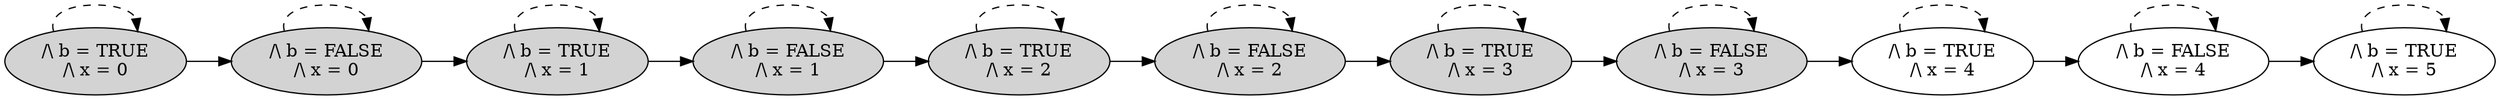 strict digraph DiskGraph {
rankdir=LR;
609737673425276830 [style = filled] [label="/\\ b = FALSE
/\\ x = 0"]
6816998822487979083 [style = filled] [label="/\\ b = TRUE
/\\ x = 0"]
3365478001808954030 [style = filled] [label="/\\ b = FALSE
/\\ x = 1"]
8671809759910816123 [style = filled] [label="/\\ b = TRUE
/\\ x = 1"]
5040481953810085374 [style = filled] [label="/\\ b = FALSE
/\\ x = 2"]
1377963776297717291 [style = filled] [label="/\\ b = TRUE
/\\ x = 2"]
7147721571019581646 [style = filled] [label="/\\ b = FALSE
/\\ x = 3"]
3881310712274735899 [style = filled] [label="/\\ b = TRUE
/\\ x = 3"]
609737673425276830 -> 8671809759910816123;
609737673425276830 -> 609737673425276830 [style="dashed"];
609737673425276830 [label="/\\ b = FALSE
/\\ x = 0"];
6816998822487979083 -> 609737673425276830;
6816998822487979083 -> 6816998822487979083 [style="dashed"];
6816998822487979083 [label="/\\ b = TRUE
/\\ x = 0"];
3365478001808954030 -> 1377963776297717291;
3365478001808954030 -> 3365478001808954030 [style="dashed"];
3365478001808954030 [label="/\\ b = FALSE
/\\ x = 1"];
8671809759910816123 -> 3365478001808954030;
8671809759910816123 -> 8671809759910816123 [style="dashed"];
8671809759910816123 [label="/\\ b = TRUE
/\\ x = 1"];
5040481953810085374 -> 3881310712274735899;
5040481953810085374 -> 5040481953810085374 [style="dashed"];
5040481953810085374 [label="/\\ b = FALSE
/\\ x = 2"];
1377963776297717291 -> 5040481953810085374;
1377963776297717291 -> 1377963776297717291 [style="dashed"];
1377963776297717291 [label="/\\ b = TRUE
/\\ x = 2"];
7147721571019581646 -> -4210745456684007285;
-4210745456684007285 [label="/\\ b = TRUE
/\\ x = 4"];
7147721571019581646 -> 7147721571019581646 [style="dashed"];
7147721571019581646 [label="/\\ b = FALSE
/\\ x = 3"];
3881310712274735899 -> 7147721571019581646;
3881310712274735899 -> 3881310712274735899 [style="dashed"];
3881310712274735899 [label="/\\ b = TRUE
/\\ x = 3"];
-4210745456684007285 -> -7819220713745958050;
-7819220713745958050 [label="/\\ b = FALSE
/\\ x = 4"];
-4210745456684007285 -> -4210745456684007285 [style="dashed"];
-4210745456684007285 [label="/\\ b = TRUE
/\\ x = 4"];
-7819220713745958050 -> -2066378075513578053;
-2066378075513578053 [label="/\\ b = TRUE
/\\ x = 5"];
-7819220713745958050 -> -7819220713745958050 [style="dashed"];
-7819220713745958050 [label="/\\ b = FALSE
/\\ x = 4"];
-2066378075513578053 -> -2066378075513578053 [style="dashed"];
-2066378075513578053 [label="/\\ b = TRUE
/\\ x = 5"];
}